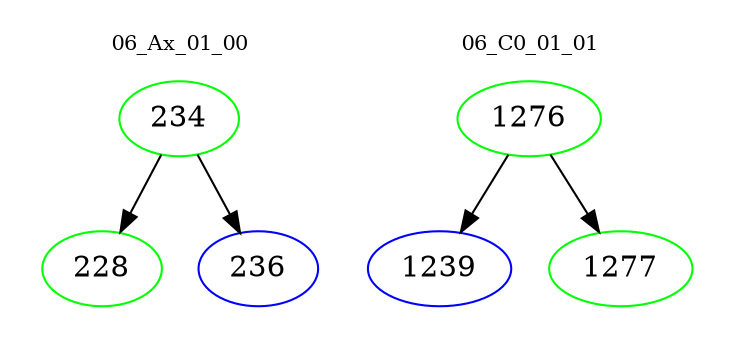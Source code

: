 digraph{
subgraph cluster_0 {
color = white
label = "06_Ax_01_00";
fontsize=10;
T0_234 [label="234", color="green"]
T0_234 -> T0_228 [color="black"]
T0_228 [label="228", color="green"]
T0_234 -> T0_236 [color="black"]
T0_236 [label="236", color="blue"]
}
subgraph cluster_1 {
color = white
label = "06_C0_01_01";
fontsize=10;
T1_1276 [label="1276", color="green"]
T1_1276 -> T1_1239 [color="black"]
T1_1239 [label="1239", color="blue"]
T1_1276 -> T1_1277 [color="black"]
T1_1277 [label="1277", color="green"]
}
}
